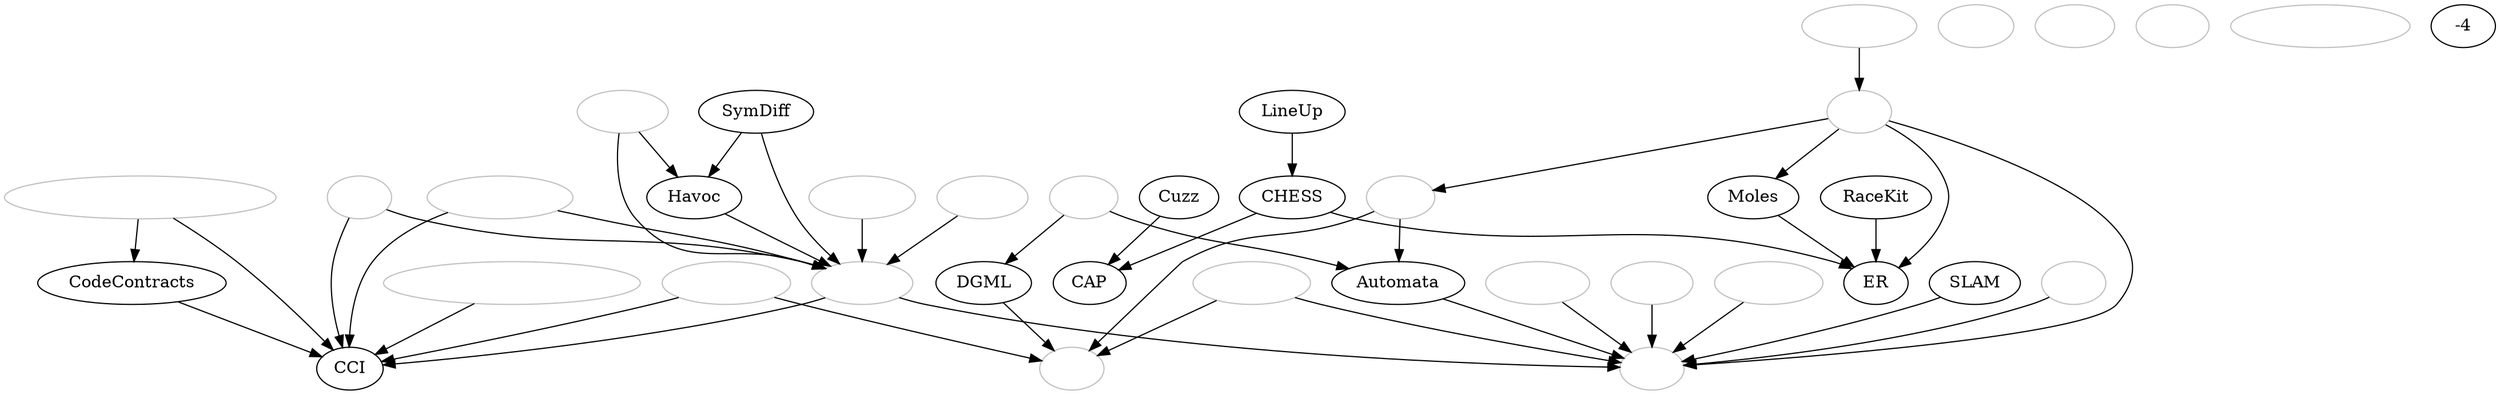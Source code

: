 digraph RiSE
{
  Agl [fillcolor=gray, fontcolor=white, color=gray]
  Bek [fillcolor=gray, fontcolor=white, color=gray]
  Boogie [fillcolor=gray, fontcolor=white, color=gray]
  Chalice [fillcolor=gray, fontcolor=white, color=gray]
  CodeContractsVerifier [fillcolor=gray, fontcolor=white, color=gray]
  ConcurrentRevisions [fillcolor=gray, fontcolor=white, color=gray]
  Dafny [fillcolor=gray, fontcolor=white, color=gray]
  Dkal [fillcolor=gray, fontcolor=white, color=gray]
  F [fillcolor=gray, fontcolor=white, color=gray]
  Formula [fillcolor=gray, fontcolor=white, color=gray]
  HeapDbg [fillcolor=gray, fontcolor=white, color=gray]
  Koka [fillcolor=gray, fontcolor=white, color=gray]
  Pex [fillcolor=gray, fontcolor=white, color=gray]
  Pex4fun [fillcolor=gray, fontcolor=white, color=gray]
  Poirot [fillcolor=gray, fontcolor=white, color=gray]
  Rex [fillcolor=gray, fontcolor=white, color=gray]
  Seal [fillcolor=gray, fontcolor=white, color=gray]
  SLayer [fillcolor=gray, fontcolor=white, color=gray]
  SpecSharp [fillcolor=gray, fontcolor=white, color=gray]
  TouchDevelop [fillcolor=gray, fontcolor=white, color=gray]
  Vcc [fillcolor=gray, fontcolor=white, color=gray]
  Z3 [fillcolor=gray, fontcolor=white, color=gray]
  Z3Py [fillcolor=gray, fontcolor=white, color=gray]
  Z3-4Biology [fillcolor=gray, fontcolor=white, color=gray]

  DGML -> Agl;
  Rex -> Agl;
  Rex -> Automata;
  Bek -> Automata;
  Bek -> DGML;
  Automata -> Z3;
  Boogie -> Z3;
  Boogie -> CCI;
  Dafny -> Boogie;
  Chalice -> Boogie;
  Vcc -> Boogie;
  Vcc -> CCI;
  CodeContracts -> CCI;
  CodeContractsVerifier -> CCI;
  CodeContractsVerifier -> CodeContracts;
  HeapDbg -> CCI;
  HeapDbg -> Agl;
  Pex -> Z3;
  Pex -> ER;
  Pex -> Moles;
  Pex -> Rex;
  Moles -> ER;
  CHESS -> ER;
  CHESS -> CAP;
  Cuzz -> CAP;
  ConcurrentRevisions -> CCI;
  F -> Z3;
  SymDiff -> Boogie
  SymDiff -> Havoc
  SLAM -> Z3;
  Poirot -> Boogie;
  Poirot -> Havoc;
  Havoc -> Boogie
  LineUp -> CHESS
  RaceKit -> ER
  SpecSharp -> Boogie
  SpecSharp -> CCI
  Formula -> Z3
  Formula -> Agl
  SLayer -> Z3;
  Z3Py -> Z3;
  Z3-4Biology -> Z3;
  Pex4fun -> Pex;
}
